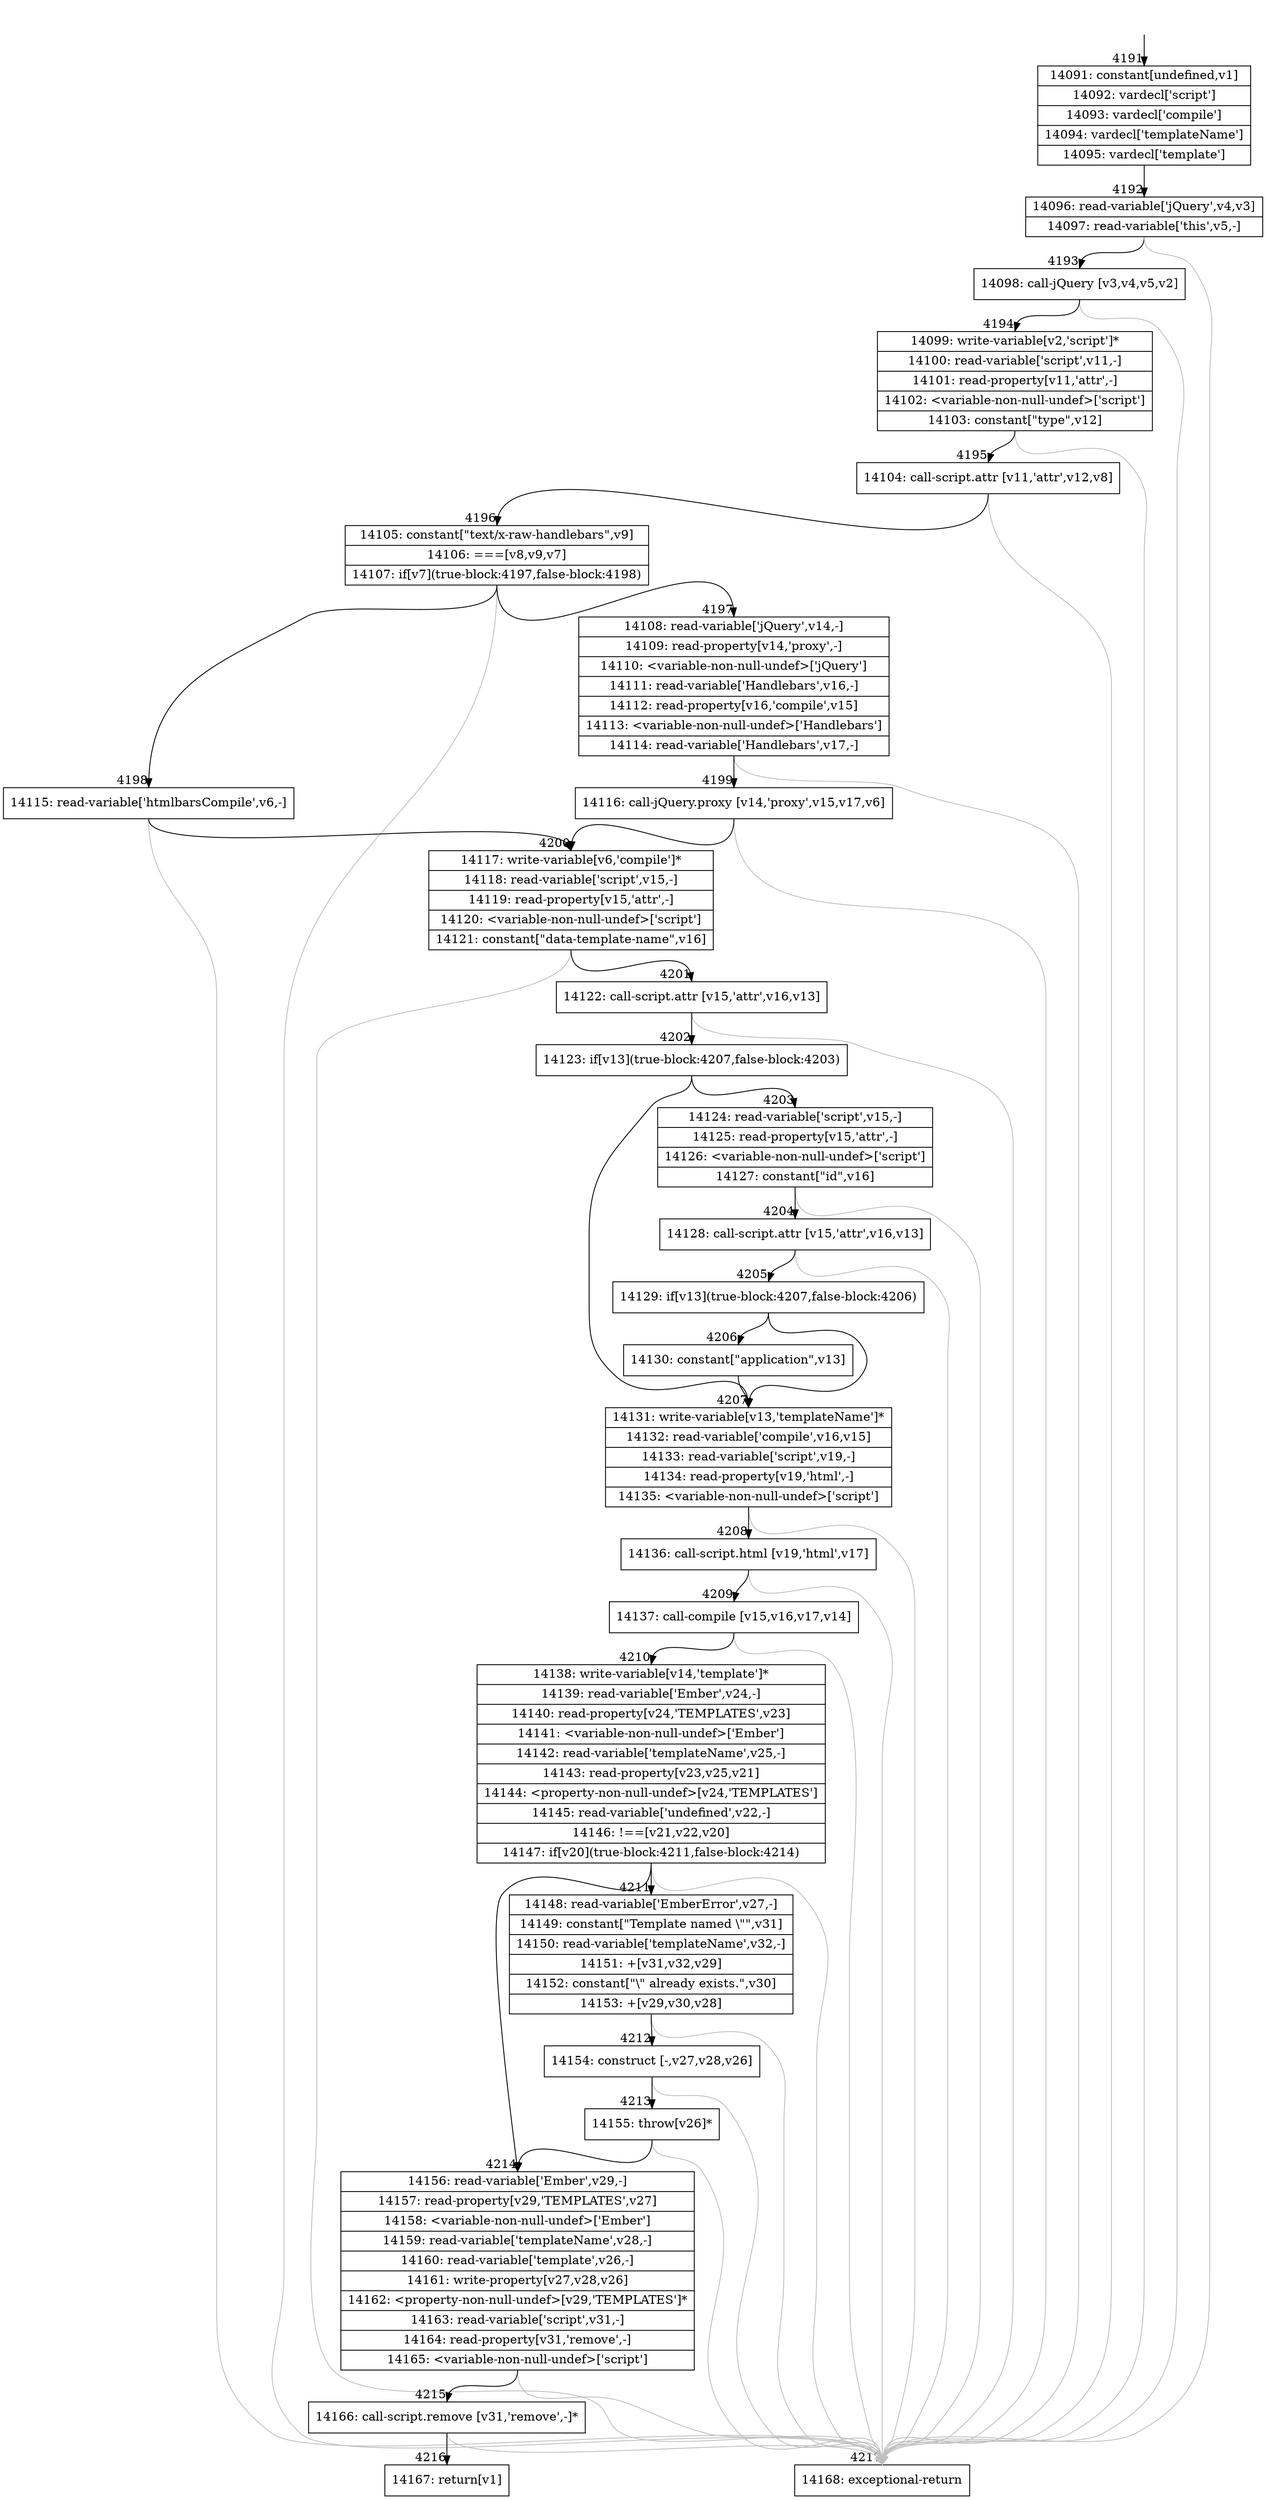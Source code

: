 digraph {
rankdir="TD"
BB_entry338[shape=none,label=""];
BB_entry338 -> BB4191 [tailport=s, headport=n, headlabel="    4191"]
BB4191 [shape=record label="{14091: constant[undefined,v1]|14092: vardecl['script']|14093: vardecl['compile']|14094: vardecl['templateName']|14095: vardecl['template']}" ] 
BB4191 -> BB4192 [tailport=s, headport=n, headlabel="      4192"]
BB4192 [shape=record label="{14096: read-variable['jQuery',v4,v3]|14097: read-variable['this',v5,-]}" ] 
BB4192 -> BB4193 [tailport=s, headport=n, headlabel="      4193"]
BB4192 -> BB4217 [tailport=s, headport=n, color=gray, headlabel="      4217"]
BB4193 [shape=record label="{14098: call-jQuery [v3,v4,v5,v2]}" ] 
BB4193 -> BB4194 [tailport=s, headport=n, headlabel="      4194"]
BB4193 -> BB4217 [tailport=s, headport=n, color=gray]
BB4194 [shape=record label="{14099: write-variable[v2,'script']*|14100: read-variable['script',v11,-]|14101: read-property[v11,'attr',-]|14102: \<variable-non-null-undef\>['script']|14103: constant[\"type\",v12]}" ] 
BB4194 -> BB4195 [tailport=s, headport=n, headlabel="      4195"]
BB4194 -> BB4217 [tailport=s, headport=n, color=gray]
BB4195 [shape=record label="{14104: call-script.attr [v11,'attr',v12,v8]}" ] 
BB4195 -> BB4196 [tailport=s, headport=n, headlabel="      4196"]
BB4195 -> BB4217 [tailport=s, headport=n, color=gray]
BB4196 [shape=record label="{14105: constant[\"text/x-raw-handlebars\",v9]|14106: ===[v8,v9,v7]|14107: if[v7](true-block:4197,false-block:4198)}" ] 
BB4196 -> BB4197 [tailport=s, headport=n, headlabel="      4197"]
BB4196 -> BB4198 [tailport=s, headport=n, headlabel="      4198"]
BB4196 -> BB4217 [tailport=s, headport=n, color=gray]
BB4197 [shape=record label="{14108: read-variable['jQuery',v14,-]|14109: read-property[v14,'proxy',-]|14110: \<variable-non-null-undef\>['jQuery']|14111: read-variable['Handlebars',v16,-]|14112: read-property[v16,'compile',v15]|14113: \<variable-non-null-undef\>['Handlebars']|14114: read-variable['Handlebars',v17,-]}" ] 
BB4197 -> BB4199 [tailport=s, headport=n, headlabel="      4199"]
BB4197 -> BB4217 [tailport=s, headport=n, color=gray]
BB4198 [shape=record label="{14115: read-variable['htmlbarsCompile',v6,-]}" ] 
BB4198 -> BB4200 [tailport=s, headport=n, headlabel="      4200"]
BB4198 -> BB4217 [tailport=s, headport=n, color=gray]
BB4199 [shape=record label="{14116: call-jQuery.proxy [v14,'proxy',v15,v17,v6]}" ] 
BB4199 -> BB4200 [tailport=s, headport=n]
BB4199 -> BB4217 [tailport=s, headport=n, color=gray]
BB4200 [shape=record label="{14117: write-variable[v6,'compile']*|14118: read-variable['script',v15,-]|14119: read-property[v15,'attr',-]|14120: \<variable-non-null-undef\>['script']|14121: constant[\"data-template-name\",v16]}" ] 
BB4200 -> BB4201 [tailport=s, headport=n, headlabel="      4201"]
BB4200 -> BB4217 [tailport=s, headport=n, color=gray]
BB4201 [shape=record label="{14122: call-script.attr [v15,'attr',v16,v13]}" ] 
BB4201 -> BB4202 [tailport=s, headport=n, headlabel="      4202"]
BB4201 -> BB4217 [tailport=s, headport=n, color=gray]
BB4202 [shape=record label="{14123: if[v13](true-block:4207,false-block:4203)}" ] 
BB4202 -> BB4207 [tailport=s, headport=n, headlabel="      4207"]
BB4202 -> BB4203 [tailport=s, headport=n, headlabel="      4203"]
BB4203 [shape=record label="{14124: read-variable['script',v15,-]|14125: read-property[v15,'attr',-]|14126: \<variable-non-null-undef\>['script']|14127: constant[\"id\",v16]}" ] 
BB4203 -> BB4204 [tailport=s, headport=n, headlabel="      4204"]
BB4203 -> BB4217 [tailport=s, headport=n, color=gray]
BB4204 [shape=record label="{14128: call-script.attr [v15,'attr',v16,v13]}" ] 
BB4204 -> BB4205 [tailport=s, headport=n, headlabel="      4205"]
BB4204 -> BB4217 [tailport=s, headport=n, color=gray]
BB4205 [shape=record label="{14129: if[v13](true-block:4207,false-block:4206)}" ] 
BB4205 -> BB4207 [tailport=s, headport=n]
BB4205 -> BB4206 [tailport=s, headport=n, headlabel="      4206"]
BB4206 [shape=record label="{14130: constant[\"application\",v13]}" ] 
BB4206 -> BB4207 [tailport=s, headport=n]
BB4207 [shape=record label="{14131: write-variable[v13,'templateName']*|14132: read-variable['compile',v16,v15]|14133: read-variable['script',v19,-]|14134: read-property[v19,'html',-]|14135: \<variable-non-null-undef\>['script']}" ] 
BB4207 -> BB4208 [tailport=s, headport=n, headlabel="      4208"]
BB4207 -> BB4217 [tailport=s, headport=n, color=gray]
BB4208 [shape=record label="{14136: call-script.html [v19,'html',v17]}" ] 
BB4208 -> BB4209 [tailport=s, headport=n, headlabel="      4209"]
BB4208 -> BB4217 [tailport=s, headport=n, color=gray]
BB4209 [shape=record label="{14137: call-compile [v15,v16,v17,v14]}" ] 
BB4209 -> BB4210 [tailport=s, headport=n, headlabel="      4210"]
BB4209 -> BB4217 [tailport=s, headport=n, color=gray]
BB4210 [shape=record label="{14138: write-variable[v14,'template']*|14139: read-variable['Ember',v24,-]|14140: read-property[v24,'TEMPLATES',v23]|14141: \<variable-non-null-undef\>['Ember']|14142: read-variable['templateName',v25,-]|14143: read-property[v23,v25,v21]|14144: \<property-non-null-undef\>[v24,'TEMPLATES']|14145: read-variable['undefined',v22,-]|14146: !==[v21,v22,v20]|14147: if[v20](true-block:4211,false-block:4214)}" ] 
BB4210 -> BB4211 [tailport=s, headport=n, headlabel="      4211"]
BB4210 -> BB4214 [tailport=s, headport=n, headlabel="      4214"]
BB4210 -> BB4217 [tailport=s, headport=n, color=gray]
BB4211 [shape=record label="{14148: read-variable['EmberError',v27,-]|14149: constant[\"Template named \\\"\",v31]|14150: read-variable['templateName',v32,-]|14151: +[v31,v32,v29]|14152: constant[\"\\\" already exists.\",v30]|14153: +[v29,v30,v28]}" ] 
BB4211 -> BB4212 [tailport=s, headport=n, headlabel="      4212"]
BB4211 -> BB4217 [tailport=s, headport=n, color=gray]
BB4212 [shape=record label="{14154: construct [-,v27,v28,v26]}" ] 
BB4212 -> BB4213 [tailport=s, headport=n, headlabel="      4213"]
BB4212 -> BB4217 [tailport=s, headport=n, color=gray]
BB4213 [shape=record label="{14155: throw[v26]*}" ] 
BB4213 -> BB4214 [tailport=s, headport=n]
BB4213 -> BB4217 [tailport=s, headport=n, color=gray]
BB4214 [shape=record label="{14156: read-variable['Ember',v29,-]|14157: read-property[v29,'TEMPLATES',v27]|14158: \<variable-non-null-undef\>['Ember']|14159: read-variable['templateName',v28,-]|14160: read-variable['template',v26,-]|14161: write-property[v27,v28,v26]|14162: \<property-non-null-undef\>[v29,'TEMPLATES']*|14163: read-variable['script',v31,-]|14164: read-property[v31,'remove',-]|14165: \<variable-non-null-undef\>['script']}" ] 
BB4214 -> BB4215 [tailport=s, headport=n, headlabel="      4215"]
BB4214 -> BB4217 [tailport=s, headport=n, color=gray]
BB4215 [shape=record label="{14166: call-script.remove [v31,'remove',-]*}" ] 
BB4215 -> BB4216 [tailport=s, headport=n, headlabel="      4216"]
BB4215 -> BB4217 [tailport=s, headport=n, color=gray]
BB4216 [shape=record label="{14167: return[v1]}" ] 
BB4217 [shape=record label="{14168: exceptional-return}" ] 
//#$~ 8061
}
